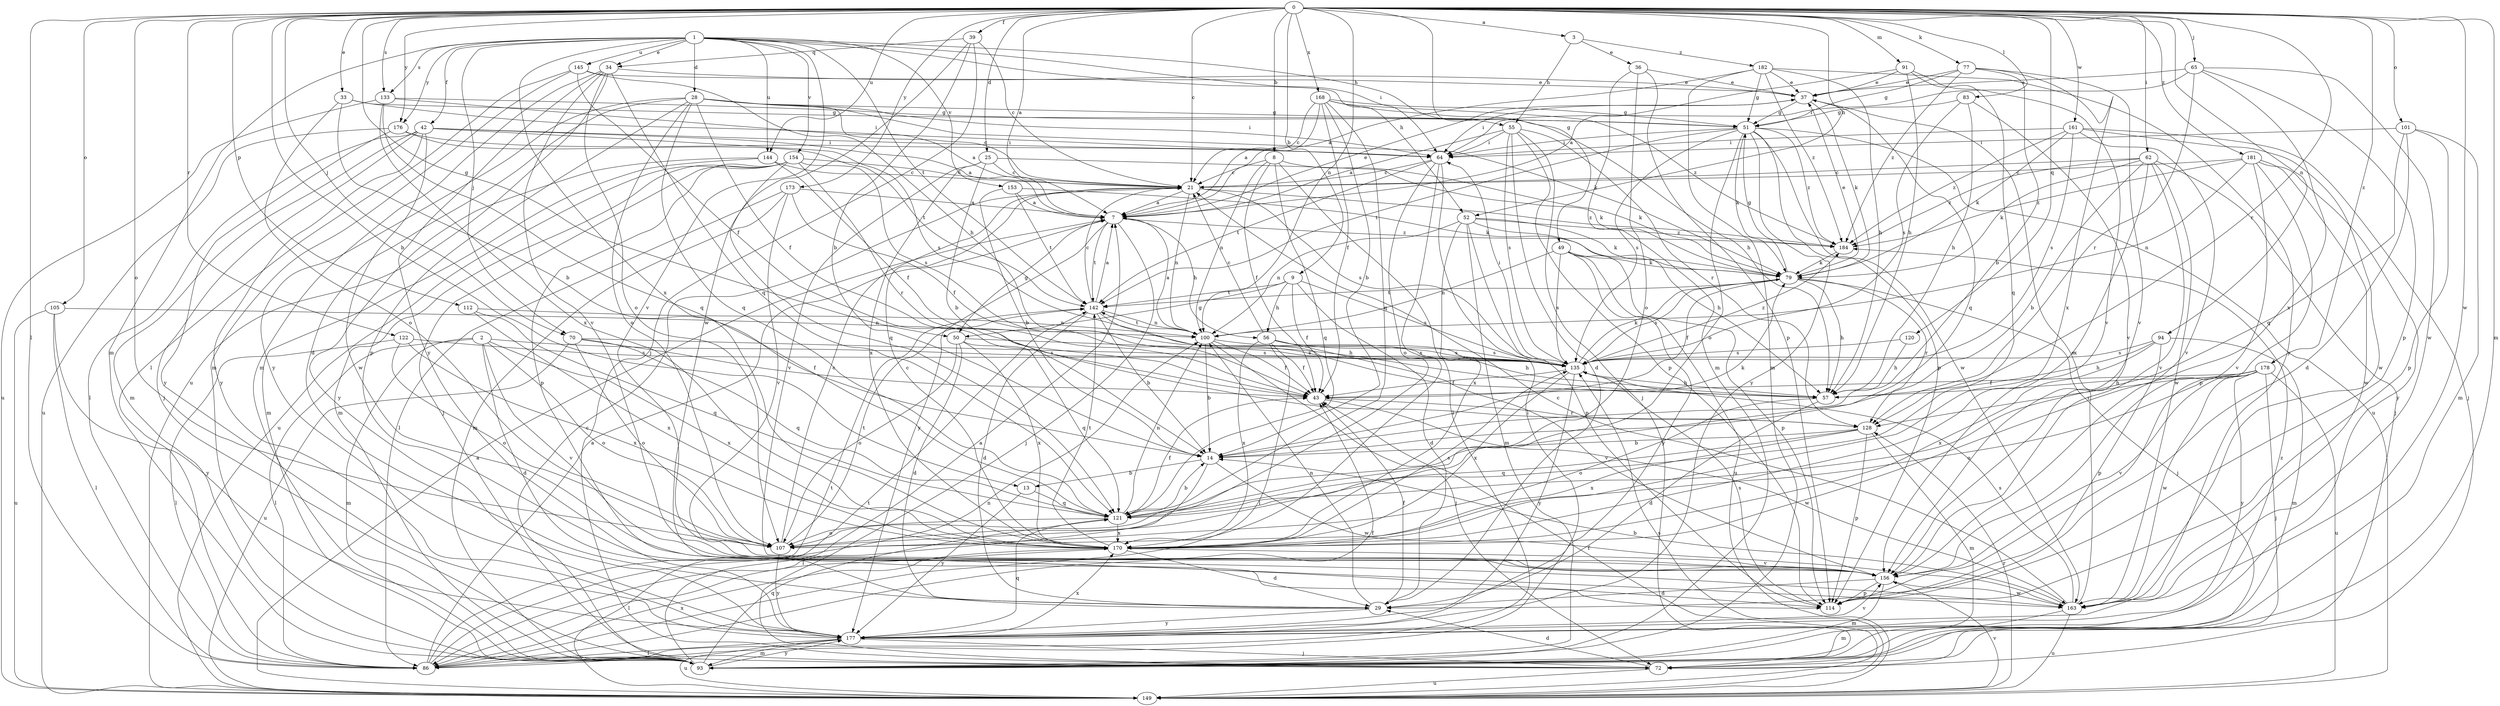 strict digraph  {
0;
1;
2;
3;
7;
8;
9;
13;
14;
21;
25;
28;
29;
33;
34;
36;
37;
39;
42;
43;
49;
50;
51;
52;
55;
56;
57;
62;
64;
65;
70;
72;
77;
79;
83;
86;
91;
93;
94;
100;
101;
105;
107;
112;
114;
120;
121;
122;
128;
133;
135;
142;
144;
145;
149;
153;
154;
156;
161;
163;
168;
170;
173;
176;
177;
178;
181;
182;
184;
0 -> 3  [label=a];
0 -> 7  [label=a];
0 -> 8  [label=b];
0 -> 9  [label=b];
0 -> 13  [label=b];
0 -> 21  [label=c];
0 -> 25  [label=d];
0 -> 33  [label=e];
0 -> 39  [label=f];
0 -> 49  [label=g];
0 -> 50  [label=g];
0 -> 52  [label=h];
0 -> 62  [label=i];
0 -> 65  [label=j];
0 -> 70  [label=j];
0 -> 77  [label=k];
0 -> 83  [label=l];
0 -> 86  [label=l];
0 -> 91  [label=m];
0 -> 93  [label=m];
0 -> 94  [label=n];
0 -> 100  [label=n];
0 -> 101  [label=o];
0 -> 105  [label=o];
0 -> 107  [label=o];
0 -> 112  [label=p];
0 -> 120  [label=q];
0 -> 122  [label=r];
0 -> 128  [label=r];
0 -> 133  [label=s];
0 -> 144  [label=u];
0 -> 161  [label=w];
0 -> 163  [label=w];
0 -> 168  [label=x];
0 -> 173  [label=y];
0 -> 176  [label=y];
0 -> 178  [label=z];
0 -> 181  [label=z];
1 -> 28  [label=d];
1 -> 34  [label=e];
1 -> 42  [label=f];
1 -> 52  [label=h];
1 -> 55  [label=h];
1 -> 64  [label=i];
1 -> 70  [label=j];
1 -> 93  [label=m];
1 -> 133  [label=s];
1 -> 142  [label=t];
1 -> 144  [label=u];
1 -> 145  [label=u];
1 -> 153  [label=v];
1 -> 154  [label=v];
1 -> 156  [label=v];
1 -> 170  [label=x];
1 -> 176  [label=y];
2 -> 29  [label=d];
2 -> 86  [label=l];
2 -> 93  [label=m];
2 -> 107  [label=o];
2 -> 135  [label=s];
2 -> 156  [label=v];
2 -> 170  [label=x];
3 -> 36  [label=e];
3 -> 55  [label=h];
3 -> 182  [label=z];
7 -> 37  [label=e];
7 -> 50  [label=g];
7 -> 56  [label=h];
7 -> 72  [label=j];
7 -> 142  [label=t];
7 -> 177  [label=y];
7 -> 184  [label=z];
8 -> 21  [label=c];
8 -> 43  [label=f];
8 -> 79  [label=k];
8 -> 86  [label=l];
8 -> 100  [label=n];
8 -> 121  [label=q];
9 -> 29  [label=d];
9 -> 43  [label=f];
9 -> 50  [label=g];
9 -> 56  [label=h];
9 -> 135  [label=s];
9 -> 142  [label=t];
13 -> 121  [label=q];
13 -> 177  [label=y];
14 -> 13  [label=b];
14 -> 79  [label=k];
14 -> 86  [label=l];
14 -> 163  [label=w];
21 -> 7  [label=a];
21 -> 100  [label=n];
21 -> 135  [label=s];
21 -> 184  [label=z];
25 -> 14  [label=b];
25 -> 21  [label=c];
25 -> 79  [label=k];
25 -> 156  [label=v];
25 -> 170  [label=x];
28 -> 21  [label=c];
28 -> 29  [label=d];
28 -> 43  [label=f];
28 -> 51  [label=g];
28 -> 64  [label=i];
28 -> 79  [label=k];
28 -> 107  [label=o];
28 -> 114  [label=p];
28 -> 121  [label=q];
28 -> 177  [label=y];
29 -> 43  [label=f];
29 -> 100  [label=n];
29 -> 177  [label=y];
33 -> 14  [label=b];
33 -> 51  [label=g];
33 -> 64  [label=i];
33 -> 107  [label=o];
34 -> 37  [label=e];
34 -> 93  [label=m];
34 -> 107  [label=o];
34 -> 121  [label=q];
34 -> 149  [label=u];
34 -> 156  [label=v];
34 -> 177  [label=y];
36 -> 37  [label=e];
36 -> 93  [label=m];
36 -> 107  [label=o];
36 -> 114  [label=p];
37 -> 51  [label=g];
37 -> 64  [label=i];
37 -> 79  [label=k];
37 -> 121  [label=q];
39 -> 14  [label=b];
39 -> 21  [label=c];
39 -> 72  [label=j];
39 -> 163  [label=w];
39 -> 34  [label=q];
42 -> 7  [label=a];
42 -> 64  [label=i];
42 -> 72  [label=j];
42 -> 86  [label=l];
42 -> 93  [label=m];
42 -> 135  [label=s];
42 -> 163  [label=w];
42 -> 177  [label=y];
43 -> 128  [label=r];
43 -> 163  [label=w];
49 -> 79  [label=k];
49 -> 100  [label=n];
49 -> 114  [label=p];
49 -> 135  [label=s];
49 -> 149  [label=u];
49 -> 177  [label=y];
50 -> 29  [label=d];
50 -> 107  [label=o];
50 -> 121  [label=q];
50 -> 135  [label=s];
50 -> 170  [label=x];
51 -> 64  [label=i];
51 -> 79  [label=k];
51 -> 107  [label=o];
51 -> 114  [label=p];
51 -> 135  [label=s];
51 -> 142  [label=t];
51 -> 149  [label=u];
51 -> 163  [label=w];
51 -> 177  [label=y];
51 -> 184  [label=z];
52 -> 57  [label=h];
52 -> 79  [label=k];
52 -> 93  [label=m];
52 -> 100  [label=n];
52 -> 114  [label=p];
52 -> 170  [label=x];
52 -> 184  [label=z];
55 -> 7  [label=a];
55 -> 29  [label=d];
55 -> 64  [label=i];
55 -> 72  [label=j];
55 -> 114  [label=p];
55 -> 128  [label=r];
55 -> 135  [label=s];
56 -> 21  [label=c];
56 -> 43  [label=f];
56 -> 57  [label=h];
56 -> 86  [label=l];
56 -> 135  [label=s];
56 -> 156  [label=v];
56 -> 170  [label=x];
57 -> 29  [label=d];
57 -> 107  [label=o];
62 -> 14  [label=b];
62 -> 21  [label=c];
62 -> 72  [label=j];
62 -> 79  [label=k];
62 -> 156  [label=v];
62 -> 163  [label=w];
62 -> 170  [label=x];
62 -> 184  [label=z];
64 -> 21  [label=c];
64 -> 86  [label=l];
64 -> 107  [label=o];
64 -> 142  [label=t];
64 -> 170  [label=x];
65 -> 37  [label=e];
65 -> 64  [label=i];
65 -> 114  [label=p];
65 -> 128  [label=r];
65 -> 163  [label=w];
65 -> 170  [label=x];
70 -> 43  [label=f];
70 -> 107  [label=o];
70 -> 121  [label=q];
70 -> 135  [label=s];
70 -> 149  [label=u];
72 -> 29  [label=d];
72 -> 149  [label=u];
77 -> 14  [label=b];
77 -> 37  [label=e];
77 -> 51  [label=g];
77 -> 156  [label=v];
77 -> 170  [label=x];
77 -> 184  [label=z];
79 -> 37  [label=e];
79 -> 43  [label=f];
79 -> 51  [label=g];
79 -> 57  [label=h];
79 -> 72  [label=j];
79 -> 128  [label=r];
79 -> 135  [label=s];
79 -> 142  [label=t];
83 -> 51  [label=g];
83 -> 57  [label=h];
83 -> 135  [label=s];
83 -> 156  [label=v];
86 -> 7  [label=a];
86 -> 43  [label=f];
86 -> 100  [label=n];
86 -> 142  [label=t];
86 -> 170  [label=x];
91 -> 7  [label=a];
91 -> 37  [label=e];
91 -> 57  [label=h];
91 -> 121  [label=q];
91 -> 156  [label=v];
93 -> 7  [label=a];
93 -> 21  [label=c];
93 -> 121  [label=q];
93 -> 177  [label=y];
93 -> 184  [label=z];
94 -> 57  [label=h];
94 -> 93  [label=m];
94 -> 114  [label=p];
94 -> 135  [label=s];
94 -> 170  [label=x];
100 -> 7  [label=a];
100 -> 14  [label=b];
100 -> 43  [label=f];
100 -> 72  [label=j];
100 -> 135  [label=s];
100 -> 142  [label=t];
101 -> 29  [label=d];
101 -> 64  [label=i];
101 -> 93  [label=m];
101 -> 114  [label=p];
101 -> 121  [label=q];
105 -> 86  [label=l];
105 -> 100  [label=n];
105 -> 149  [label=u];
105 -> 177  [label=y];
107 -> 21  [label=c];
107 -> 142  [label=t];
107 -> 177  [label=y];
112 -> 100  [label=n];
112 -> 121  [label=q];
112 -> 170  [label=x];
114 -> 135  [label=s];
120 -> 57  [label=h];
120 -> 135  [label=s];
121 -> 14  [label=b];
121 -> 43  [label=f];
121 -> 100  [label=n];
121 -> 107  [label=o];
121 -> 170  [label=x];
122 -> 86  [label=l];
122 -> 107  [label=o];
122 -> 135  [label=s];
122 -> 170  [label=x];
128 -> 14  [label=b];
128 -> 93  [label=m];
128 -> 114  [label=p];
128 -> 121  [label=q];
128 -> 170  [label=x];
133 -> 7  [label=a];
133 -> 51  [label=g];
133 -> 121  [label=q];
133 -> 149  [label=u];
133 -> 170  [label=x];
135 -> 43  [label=f];
135 -> 57  [label=h];
135 -> 64  [label=i];
135 -> 79  [label=k];
135 -> 170  [label=x];
135 -> 177  [label=y];
135 -> 184  [label=z];
142 -> 7  [label=a];
142 -> 14  [label=b];
142 -> 21  [label=c];
142 -> 29  [label=d];
142 -> 57  [label=h];
142 -> 100  [label=n];
144 -> 21  [label=c];
144 -> 43  [label=f];
144 -> 93  [label=m];
144 -> 177  [label=y];
145 -> 37  [label=e];
145 -> 43  [label=f];
145 -> 57  [label=h];
145 -> 86  [label=l];
145 -> 93  [label=m];
149 -> 7  [label=a];
149 -> 43  [label=f];
149 -> 128  [label=r];
149 -> 135  [label=s];
149 -> 142  [label=t];
149 -> 156  [label=v];
153 -> 7  [label=a];
153 -> 14  [label=b];
153 -> 79  [label=k];
153 -> 142  [label=t];
154 -> 21  [label=c];
154 -> 72  [label=j];
154 -> 93  [label=m];
154 -> 114  [label=p];
154 -> 121  [label=q];
154 -> 128  [label=r];
154 -> 135  [label=s];
154 -> 149  [label=u];
156 -> 29  [label=d];
156 -> 93  [label=m];
156 -> 114  [label=p];
156 -> 163  [label=w];
161 -> 64  [label=i];
161 -> 72  [label=j];
161 -> 79  [label=k];
161 -> 135  [label=s];
161 -> 156  [label=v];
161 -> 163  [label=w];
161 -> 184  [label=z];
163 -> 14  [label=b];
163 -> 21  [label=c];
163 -> 37  [label=e];
163 -> 93  [label=m];
163 -> 135  [label=s];
163 -> 149  [label=u];
168 -> 7  [label=a];
168 -> 14  [label=b];
168 -> 21  [label=c];
168 -> 43  [label=f];
168 -> 51  [label=g];
168 -> 57  [label=h];
168 -> 121  [label=q];
168 -> 184  [label=z];
170 -> 21  [label=c];
170 -> 29  [label=d];
170 -> 86  [label=l];
170 -> 135  [label=s];
170 -> 142  [label=t];
170 -> 156  [label=v];
173 -> 7  [label=a];
173 -> 43  [label=f];
173 -> 86  [label=l];
173 -> 93  [label=m];
173 -> 156  [label=v];
176 -> 64  [label=i];
176 -> 142  [label=t];
176 -> 149  [label=u];
176 -> 177  [label=y];
177 -> 72  [label=j];
177 -> 86  [label=l];
177 -> 93  [label=m];
177 -> 121  [label=q];
177 -> 149  [label=u];
177 -> 156  [label=v];
177 -> 170  [label=x];
178 -> 43  [label=f];
178 -> 57  [label=h];
178 -> 72  [label=j];
178 -> 107  [label=o];
178 -> 128  [label=r];
178 -> 149  [label=u];
178 -> 156  [label=v];
178 -> 163  [label=w];
178 -> 177  [label=y];
181 -> 21  [label=c];
181 -> 100  [label=n];
181 -> 114  [label=p];
181 -> 156  [label=v];
181 -> 163  [label=w];
181 -> 177  [label=y];
181 -> 184  [label=z];
182 -> 7  [label=a];
182 -> 37  [label=e];
182 -> 51  [label=g];
182 -> 57  [label=h];
182 -> 93  [label=m];
182 -> 177  [label=y];
182 -> 184  [label=z];
184 -> 79  [label=k];
}
